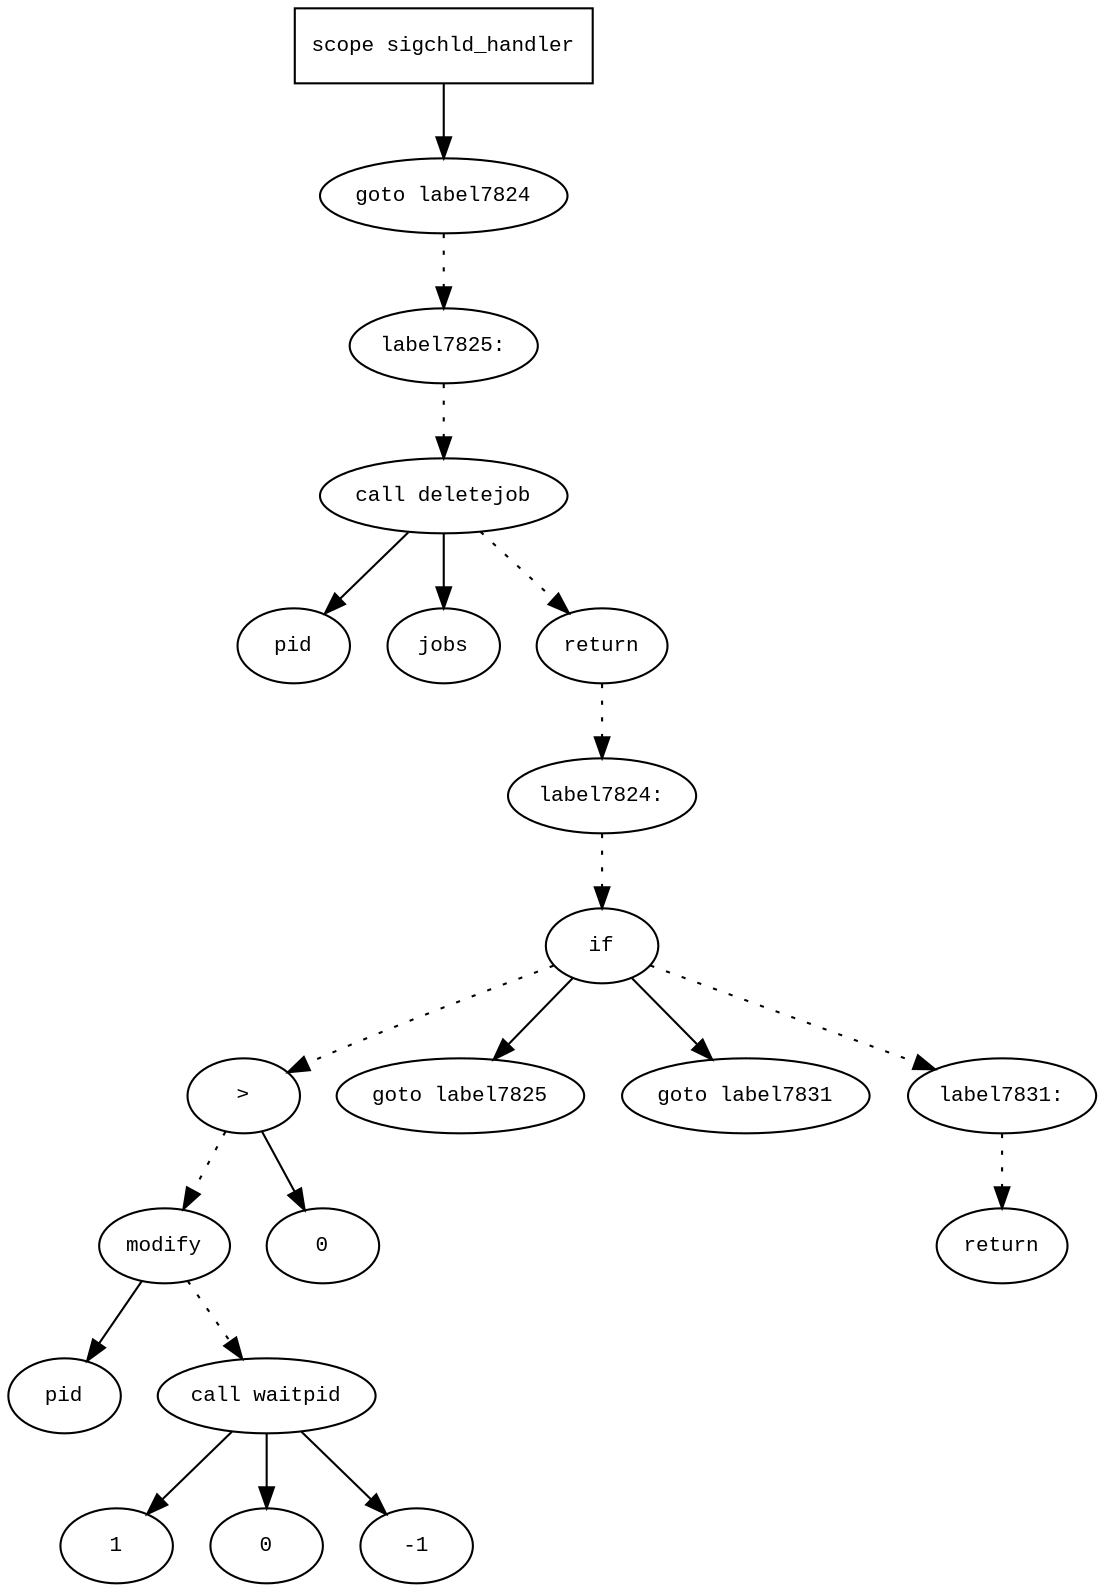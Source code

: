 digraph AST {
  graph [fontname="Times New Roman",fontsize=10];
  node  [fontname="Courier New",fontsize=10];
  edge  [fontname="Times New Roman",fontsize=10];

  node1 [label="scope sigchld_handler",shape=box];
  node2 [label="goto label7824",shape=ellipse];
  node1 -> node2;
  node3 [label="label7825:",shape=ellipse];
  node2 -> node3 [style=dotted];
  node4 [label="call deletejob",shape=ellipse];
  node5 [label="pid",shape=ellipse];
  node4 -> node5;
  node6 [label="jobs",shape=ellipse];
  node4 -> node6;
  node3 -> node4 [style=dotted];
  node7 [label="return",shape=ellipse];
  node4 -> node7 [style=dotted];
  node8 [label="label7824:",shape=ellipse];
  node7 -> node8 [style=dotted];
  node9 [label="if",shape=ellipse];
  node8 -> node9 [style=dotted];
  node10 [label=">",shape=ellipse];
  node11 [label="modify",shape=ellipse];
  node12 [label="pid",shape=ellipse];
  node11 -> node12;
  node13 [label="call waitpid",shape=ellipse];
  node14 [label="1",shape=ellipse];
  node13 -> node14;
  node15 [label="0",shape=ellipse];
  node13 -> node15;
  node16 [label="-1",shape=ellipse];
  node13 -> node16;
  node11 -> node13 [style=dotted];
  node10 -> node11 [style=dotted];
  node17 [label="0",shape=ellipse];
  node10 -> node17;
  node9 -> node10 [style=dotted];
  node18 [label="goto label7825",shape=ellipse];
  node9 -> node18;
  node19 [label="goto label7831",shape=ellipse];
  node9 -> node19;
  node20 [label="label7831:",shape=ellipse];
  node9 -> node20 [style=dotted];
  node21 [label="return",shape=ellipse];
  node20 -> node21 [style=dotted];
} 
